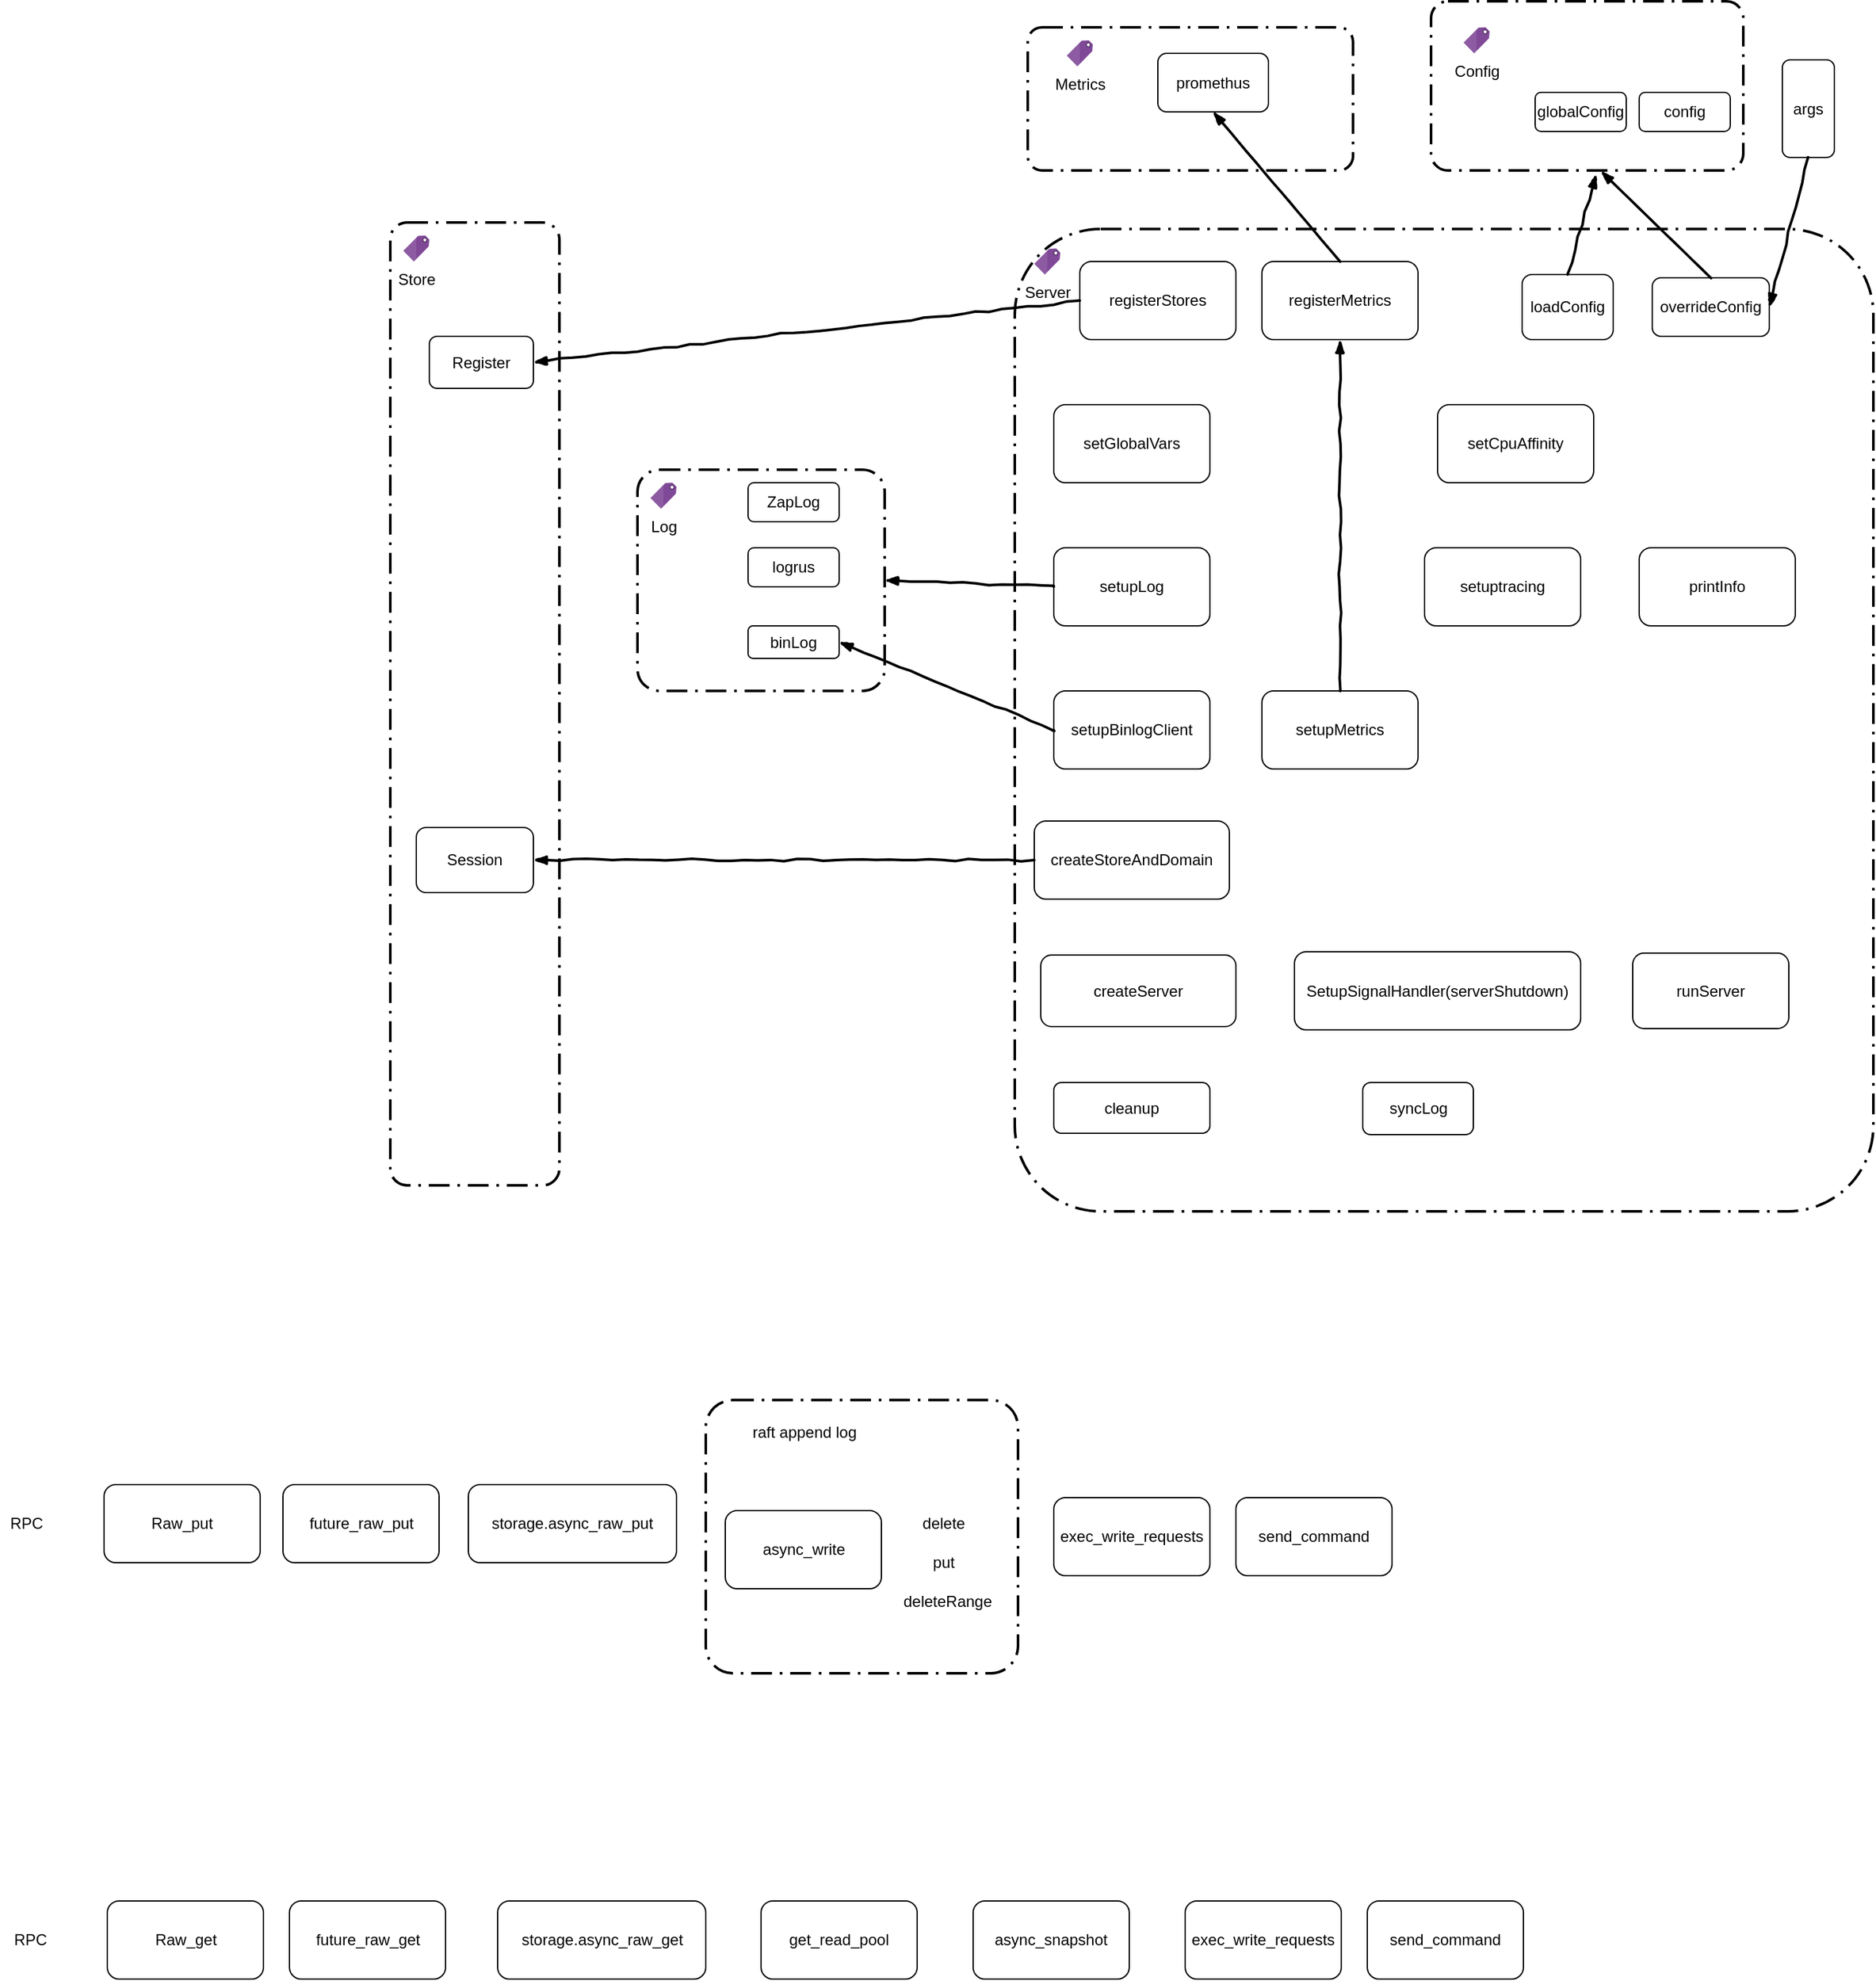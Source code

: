 <mxfile version="12.3.6" type="github" pages="1">
  <diagram id="XhCT36HkYSDXP21U2TD1" name="Page-1">
    <mxGraphModel dx="2506" dy="1994" grid="1" gridSize="10" guides="1" tooltips="1" connect="1" arrows="1" fold="1" page="1" pageScale="1" pageWidth="850" pageHeight="1100" math="0" shadow="0">
      <root>
        <mxCell id="0"/>
        <mxCell id="1" parent="0"/>
        <mxCell id="HmxhT_TRLdTRmaautLTd-18" value="" style="rounded=1;arcSize=10;dashed=1;fillColor=none;gradientColor=none;dashPattern=8 3 1 3;strokeWidth=2;" parent="1" vertex="1">
          <mxGeometry x="60" y="-5" width="660" height="755" as="geometry"/>
        </mxCell>
        <mxCell id="HmxhT_TRLdTRmaautLTd-1" value="registerStores" style="rounded=1;whiteSpace=wrap;html=1;" parent="1" vertex="1">
          <mxGeometry x="110" y="20" width="120" height="60" as="geometry"/>
        </mxCell>
        <mxCell id="HmxhT_TRLdTRmaautLTd-2" value="registerMetrics" style="rounded=1;whiteSpace=wrap;html=1;" parent="1" vertex="1">
          <mxGeometry x="250" y="20" width="120" height="60" as="geometry"/>
        </mxCell>
        <mxCell id="HmxhT_TRLdTRmaautLTd-3" value="loadConfig" style="rounded=1;whiteSpace=wrap;html=1;" parent="1" vertex="1">
          <mxGeometry x="450" y="30" width="70" height="50" as="geometry"/>
        </mxCell>
        <mxCell id="HmxhT_TRLdTRmaautLTd-4" value="overrideConfig" style="rounded=1;whiteSpace=wrap;html=1;" parent="1" vertex="1">
          <mxGeometry x="550" y="32.5" width="90" height="45" as="geometry"/>
        </mxCell>
        <mxCell id="HmxhT_TRLdTRmaautLTd-5" value="setGlobalVars" style="rounded=1;whiteSpace=wrap;html=1;" parent="1" vertex="1">
          <mxGeometry x="90" y="130" width="120" height="60" as="geometry"/>
        </mxCell>
        <mxCell id="HmxhT_TRLdTRmaautLTd-6" value="setCpuAffinity" style="rounded=1;whiteSpace=wrap;html=1;" parent="1" vertex="1">
          <mxGeometry x="385" y="130" width="120" height="60" as="geometry"/>
        </mxCell>
        <mxCell id="HmxhT_TRLdTRmaautLTd-7" value="setupLog" style="rounded=1;whiteSpace=wrap;html=1;" parent="1" vertex="1">
          <mxGeometry x="90" y="240" width="120" height="60" as="geometry"/>
        </mxCell>
        <mxCell id="HmxhT_TRLdTRmaautLTd-8" value="setuptracing" style="rounded=1;whiteSpace=wrap;html=1;" parent="1" vertex="1">
          <mxGeometry x="375" y="240" width="120" height="60" as="geometry"/>
        </mxCell>
        <mxCell id="HmxhT_TRLdTRmaautLTd-9" value="printInfo" style="rounded=1;whiteSpace=wrap;html=1;" parent="1" vertex="1">
          <mxGeometry x="540" y="240" width="120" height="60" as="geometry"/>
        </mxCell>
        <mxCell id="HmxhT_TRLdTRmaautLTd-10" value="setupBinlogClient" style="rounded=1;whiteSpace=wrap;html=1;" parent="1" vertex="1">
          <mxGeometry x="90" y="350" width="120" height="60" as="geometry"/>
        </mxCell>
        <mxCell id="HmxhT_TRLdTRmaautLTd-11" value="setupMetrics" style="rounded=1;whiteSpace=wrap;html=1;" parent="1" vertex="1">
          <mxGeometry x="250" y="350" width="120" height="60" as="geometry"/>
        </mxCell>
        <mxCell id="HmxhT_TRLdTRmaautLTd-12" value="createStoreAndDomain" style="rounded=1;whiteSpace=wrap;html=1;" parent="1" vertex="1">
          <mxGeometry x="75" y="450" width="150" height="60" as="geometry"/>
        </mxCell>
        <mxCell id="HmxhT_TRLdTRmaautLTd-13" value="createServer" style="rounded=1;whiteSpace=wrap;html=1;" parent="1" vertex="1">
          <mxGeometry x="80" y="553" width="150" height="55" as="geometry"/>
        </mxCell>
        <mxCell id="HmxhT_TRLdTRmaautLTd-14" value="SetupSignalHandler(serverShutdown)" style="rounded=1;whiteSpace=wrap;html=1;" parent="1" vertex="1">
          <mxGeometry x="275" y="550.5" width="220" height="60" as="geometry"/>
        </mxCell>
        <mxCell id="HmxhT_TRLdTRmaautLTd-15" value="runServer" style="rounded=1;whiteSpace=wrap;html=1;" parent="1" vertex="1">
          <mxGeometry x="535" y="551.5" width="120" height="58" as="geometry"/>
        </mxCell>
        <mxCell id="HmxhT_TRLdTRmaautLTd-16" value="cleanup" style="rounded=1;whiteSpace=wrap;html=1;" parent="1" vertex="1">
          <mxGeometry x="90" y="651" width="120" height="39" as="geometry"/>
        </mxCell>
        <mxCell id="HmxhT_TRLdTRmaautLTd-17" value="syncLog" style="rounded=1;whiteSpace=wrap;html=1;" parent="1" vertex="1">
          <mxGeometry x="327.5" y="651" width="85" height="40" as="geometry"/>
        </mxCell>
        <mxCell id="HmxhT_TRLdTRmaautLTd-19" value="Server" style="aspect=fixed;html=1;points=[];align=center;image;fontSize=12;image=img/lib/mscae/Tag.svg;" parent="1" vertex="1">
          <mxGeometry x="75" y="10" width="20" height="20" as="geometry"/>
        </mxCell>
        <mxCell id="HmxhT_TRLdTRmaautLTd-27" value="" style="rounded=1;arcSize=10;dashed=1;fillColor=none;gradientColor=none;dashPattern=8 3 1 3;strokeWidth=2;" parent="1" vertex="1">
          <mxGeometry x="-420" y="-10" width="130" height="740" as="geometry"/>
        </mxCell>
        <mxCell id="HmxhT_TRLdTRmaautLTd-28" value="Store" style="aspect=fixed;html=1;points=[];align=center;image;fontSize=12;image=img/lib/mscae/Tag.svg;" parent="1" vertex="1">
          <mxGeometry x="-410" width="20" height="20" as="geometry"/>
        </mxCell>
        <mxCell id="HmxhT_TRLdTRmaautLTd-29" value="Register" style="rounded=1;whiteSpace=wrap;html=1;" parent="1" vertex="1">
          <mxGeometry x="-390" y="77.5" width="80" height="40" as="geometry"/>
        </mxCell>
        <mxCell id="HmxhT_TRLdTRmaautLTd-30" value="" style="rounded=0;comic=1;strokeWidth=2;endArrow=blockThin;html=1;fontFamily=Comic Sans MS;fontStyle=1;exitX=0;exitY=0.5;exitDx=0;exitDy=0;entryX=1;entryY=0.5;entryDx=0;entryDy=0;" parent="1" source="HmxhT_TRLdTRmaautLTd-1" target="HmxhT_TRLdTRmaautLTd-29" edge="1">
          <mxGeometry width="50" height="50" relative="1" as="geometry">
            <mxPoint x="30" y="60" as="sourcePoint"/>
            <mxPoint x="-90" y="60" as="targetPoint"/>
          </mxGeometry>
        </mxCell>
        <mxCell id="HmxhT_TRLdTRmaautLTd-31" value="" style="rounded=1;arcSize=10;dashed=1;fillColor=none;gradientColor=none;dashPattern=8 3 1 3;strokeWidth=2;" parent="1" vertex="1">
          <mxGeometry x="70" y="-160" width="250" height="110" as="geometry"/>
        </mxCell>
        <mxCell id="HmxhT_TRLdTRmaautLTd-32" value="" style="rounded=0;comic=1;strokeWidth=2;endArrow=blockThin;html=1;fontFamily=Comic Sans MS;fontStyle=1;exitX=0.5;exitY=0;exitDx=0;exitDy=0;entryX=0.5;entryY=1;entryDx=0;entryDy=0;" parent="1" source="HmxhT_TRLdTRmaautLTd-2" target="HmxhT_TRLdTRmaautLTd-34" edge="1">
          <mxGeometry width="50" height="50" relative="1" as="geometry">
            <mxPoint x="260" y="15" as="sourcePoint"/>
            <mxPoint x="570" y="-60" as="targetPoint"/>
          </mxGeometry>
        </mxCell>
        <mxCell id="HmxhT_TRLdTRmaautLTd-33" value="Metrics" style="aspect=fixed;html=1;points=[];align=center;image;fontSize=12;image=img/lib/mscae/Tag.svg;" parent="1" vertex="1">
          <mxGeometry x="100" y="-150" width="20" height="20" as="geometry"/>
        </mxCell>
        <mxCell id="HmxhT_TRLdTRmaautLTd-34" value="promethus" style="rounded=1;whiteSpace=wrap;html=1;" parent="1" vertex="1">
          <mxGeometry x="170" y="-140" width="85" height="45" as="geometry"/>
        </mxCell>
        <mxCell id="HmxhT_TRLdTRmaautLTd-35" value="" style="rounded=1;arcSize=10;dashed=1;fillColor=none;gradientColor=none;dashPattern=8 3 1 3;strokeWidth=2;" parent="1" vertex="1">
          <mxGeometry x="380" y="-180" width="240" height="130" as="geometry"/>
        </mxCell>
        <mxCell id="HmxhT_TRLdTRmaautLTd-36" value="Config" style="aspect=fixed;html=1;points=[];align=center;image;fontSize=12;image=img/lib/mscae/Tag.svg;" parent="1" vertex="1">
          <mxGeometry x="405" y="-160" width="20" height="20" as="geometry"/>
        </mxCell>
        <mxCell id="HmxhT_TRLdTRmaautLTd-37" value="globalConfig" style="rounded=1;whiteSpace=wrap;html=1;" parent="1" vertex="1">
          <mxGeometry x="460" y="-110" width="70" height="30" as="geometry"/>
        </mxCell>
        <mxCell id="HmxhT_TRLdTRmaautLTd-39" value="config" style="rounded=1;whiteSpace=wrap;html=1;" parent="1" vertex="1">
          <mxGeometry x="540" y="-110" width="70" height="30" as="geometry"/>
        </mxCell>
        <mxCell id="HmxhT_TRLdTRmaautLTd-44" value="" style="rounded=0;comic=1;strokeWidth=2;endArrow=blockThin;html=1;fontFamily=Comic Sans MS;fontStyle=1;exitX=0.5;exitY=0;exitDx=0;exitDy=0;entryX=0.529;entryY=1.023;entryDx=0;entryDy=0;entryPerimeter=0;" parent="1" source="HmxhT_TRLdTRmaautLTd-3" target="HmxhT_TRLdTRmaautLTd-35" edge="1">
          <mxGeometry width="50" height="50" relative="1" as="geometry">
            <mxPoint x="700" y="-10" as="sourcePoint"/>
            <mxPoint x="750" y="-60" as="targetPoint"/>
          </mxGeometry>
        </mxCell>
        <mxCell id="HmxhT_TRLdTRmaautLTd-45" value="" style="rounded=0;comic=1;strokeWidth=2;endArrow=blockThin;html=1;fontFamily=Comic Sans MS;fontStyle=1;exitX=0.5;exitY=0;exitDx=0;exitDy=0;entryX=0.544;entryY=1.004;entryDx=0;entryDy=0;entryPerimeter=0;" parent="1" source="HmxhT_TRLdTRmaautLTd-4" target="HmxhT_TRLdTRmaautLTd-35" edge="1">
          <mxGeometry width="50" height="50" relative="1" as="geometry">
            <mxPoint x="680" y="-20" as="sourcePoint"/>
            <mxPoint x="730" y="-70" as="targetPoint"/>
          </mxGeometry>
        </mxCell>
        <mxCell id="HmxhT_TRLdTRmaautLTd-47" value="args" style="rounded=1;whiteSpace=wrap;html=1;" parent="1" vertex="1">
          <mxGeometry x="650" y="-135" width="40" height="75" as="geometry"/>
        </mxCell>
        <mxCell id="HmxhT_TRLdTRmaautLTd-48" value="" style="rounded=0;comic=1;strokeWidth=2;endArrow=blockThin;html=1;fontFamily=Comic Sans MS;fontStyle=1;exitX=0.5;exitY=1;exitDx=0;exitDy=0;entryX=1;entryY=0.5;entryDx=0;entryDy=0;" parent="1" source="HmxhT_TRLdTRmaautLTd-47" target="HmxhT_TRLdTRmaautLTd-4" edge="1">
          <mxGeometry width="50" height="50" relative="1" as="geometry">
            <mxPoint x="740" y="-10" as="sourcePoint"/>
            <mxPoint x="790" y="-60" as="targetPoint"/>
          </mxGeometry>
        </mxCell>
        <mxCell id="HmxhT_TRLdTRmaautLTd-49" value="" style="rounded=1;arcSize=10;dashed=1;fillColor=none;gradientColor=none;dashPattern=8 3 1 3;strokeWidth=2;" parent="1" vertex="1">
          <mxGeometry x="-230" y="180" width="190" height="170" as="geometry"/>
        </mxCell>
        <mxCell id="HmxhT_TRLdTRmaautLTd-50" value="Log" style="aspect=fixed;html=1;points=[];align=center;image;fontSize=12;image=img/lib/mscae/Tag.svg;" parent="1" vertex="1">
          <mxGeometry x="-220" y="190" width="20" height="20" as="geometry"/>
        </mxCell>
        <mxCell id="HmxhT_TRLdTRmaautLTd-51" value="ZapLog" style="rounded=1;whiteSpace=wrap;html=1;" parent="1" vertex="1">
          <mxGeometry x="-145" y="190" width="70" height="30" as="geometry"/>
        </mxCell>
        <mxCell id="HmxhT_TRLdTRmaautLTd-52" value="" style="rounded=0;comic=1;strokeWidth=2;endArrow=blockThin;html=1;fontFamily=Comic Sans MS;fontStyle=1;exitX=0;exitY=0.5;exitDx=0;exitDy=0;entryX=1;entryY=0.5;entryDx=0;entryDy=0;" parent="1" source="HmxhT_TRLdTRmaautLTd-7" target="HmxhT_TRLdTRmaautLTd-49" edge="1">
          <mxGeometry width="50" height="50" relative="1" as="geometry">
            <mxPoint x="-80" y="380" as="sourcePoint"/>
            <mxPoint x="-30" y="330" as="targetPoint"/>
          </mxGeometry>
        </mxCell>
        <mxCell id="HmxhT_TRLdTRmaautLTd-53" value="logrus" style="rounded=1;whiteSpace=wrap;html=1;" parent="1" vertex="1">
          <mxGeometry x="-145" y="240" width="70" height="30" as="geometry"/>
        </mxCell>
        <mxCell id="HmxhT_TRLdTRmaautLTd-54" value="binLog" style="rounded=1;whiteSpace=wrap;html=1;" parent="1" vertex="1">
          <mxGeometry x="-145" y="300" width="70" height="25" as="geometry"/>
        </mxCell>
        <mxCell id="HmxhT_TRLdTRmaautLTd-55" value="" style="rounded=0;comic=1;strokeWidth=2;endArrow=blockThin;html=1;fontFamily=Comic Sans MS;fontStyle=1;exitX=0;exitY=0.5;exitDx=0;exitDy=0;entryX=1;entryY=0.5;entryDx=0;entryDy=0;" parent="1" source="HmxhT_TRLdTRmaautLTd-10" target="HmxhT_TRLdTRmaautLTd-54" edge="1">
          <mxGeometry width="50" height="50" relative="1" as="geometry">
            <mxPoint x="-40" y="480" as="sourcePoint"/>
            <mxPoint x="10" y="430" as="targetPoint"/>
          </mxGeometry>
        </mxCell>
        <mxCell id="HmxhT_TRLdTRmaautLTd-56" value="" style="rounded=0;comic=1;strokeWidth=2;endArrow=blockThin;html=1;fontFamily=Comic Sans MS;fontStyle=1;exitX=0.5;exitY=0;exitDx=0;exitDy=0;entryX=0.5;entryY=1;entryDx=0;entryDy=0;" parent="1" source="HmxhT_TRLdTRmaautLTd-11" target="HmxhT_TRLdTRmaautLTd-2" edge="1">
          <mxGeometry width="50" height="50" relative="1" as="geometry">
            <mxPoint x="830" y="250" as="sourcePoint"/>
            <mxPoint x="880" y="200" as="targetPoint"/>
          </mxGeometry>
        </mxCell>
        <mxCell id="HmxhT_TRLdTRmaautLTd-58" value="" style="rounded=0;comic=1;strokeWidth=2;endArrow=blockThin;html=1;fontFamily=Comic Sans MS;fontStyle=1;exitX=0;exitY=0.5;exitDx=0;exitDy=0;entryX=1;entryY=0.5;entryDx=0;entryDy=0;" parent="1" source="HmxhT_TRLdTRmaautLTd-12" target="HmxhT_TRLdTRmaautLTd-59" edge="1">
          <mxGeometry width="50" height="50" relative="1" as="geometry">
            <mxPoint x="-180" y="530" as="sourcePoint"/>
            <mxPoint x="-130" y="480" as="targetPoint"/>
          </mxGeometry>
        </mxCell>
        <mxCell id="HmxhT_TRLdTRmaautLTd-59" value="Session" style="rounded=1;whiteSpace=wrap;html=1;" parent="1" vertex="1">
          <mxGeometry x="-400" y="455" width="90" height="50" as="geometry"/>
        </mxCell>
        <mxCell id="niVNCpxnwx3Cd_EfMshO-1" value="Raw_put" style="rounded=1;whiteSpace=wrap;html=1;" vertex="1" parent="1">
          <mxGeometry x="-640" y="960" width="120" height="60" as="geometry"/>
        </mxCell>
        <mxCell id="niVNCpxnwx3Cd_EfMshO-3" value="RPC" style="text;html=1;align=center;verticalAlign=middle;resizable=0;points=[];;autosize=1;" vertex="1" parent="1">
          <mxGeometry x="-720" y="980" width="40" height="20" as="geometry"/>
        </mxCell>
        <mxCell id="niVNCpxnwx3Cd_EfMshO-4" value="storage.async_raw_put" style="rounded=1;whiteSpace=wrap;html=1;" vertex="1" parent="1">
          <mxGeometry x="-360" y="960" width="160" height="60" as="geometry"/>
        </mxCell>
        <mxCell id="niVNCpxnwx3Cd_EfMshO-6" value="future_raw_put" style="rounded=1;whiteSpace=wrap;html=1;" vertex="1" parent="1">
          <mxGeometry x="-502.5" y="960" width="120" height="60" as="geometry"/>
        </mxCell>
        <mxCell id="niVNCpxnwx3Cd_EfMshO-7" value="async_write" style="rounded=1;whiteSpace=wrap;html=1;" vertex="1" parent="1">
          <mxGeometry x="-162.5" y="980" width="120" height="60" as="geometry"/>
        </mxCell>
        <mxCell id="niVNCpxnwx3Cd_EfMshO-9" value="delete" style="text;html=1;align=center;verticalAlign=middle;resizable=0;points=[];;autosize=1;" vertex="1" parent="1">
          <mxGeometry x="-20" y="980" width="50" height="20" as="geometry"/>
        </mxCell>
        <mxCell id="niVNCpxnwx3Cd_EfMshO-10" value="put" style="text;html=1;align=center;verticalAlign=middle;resizable=0;points=[];;autosize=1;" vertex="1" parent="1">
          <mxGeometry x="-10" y="1010" width="30" height="20" as="geometry"/>
        </mxCell>
        <mxCell id="niVNCpxnwx3Cd_EfMshO-14" value="deleteRange" style="text;html=1;align=center;verticalAlign=middle;resizable=0;points=[];;autosize=1;" vertex="1" parent="1">
          <mxGeometry x="-32.5" y="1040" width="80" height="20" as="geometry"/>
        </mxCell>
        <mxCell id="niVNCpxnwx3Cd_EfMshO-15" value="exec_write_requests" style="rounded=1;whiteSpace=wrap;html=1;" vertex="1" parent="1">
          <mxGeometry x="90" y="970" width="120" height="60" as="geometry"/>
        </mxCell>
        <mxCell id="niVNCpxnwx3Cd_EfMshO-16" value="send_command" style="rounded=1;whiteSpace=wrap;html=1;" vertex="1" parent="1">
          <mxGeometry x="230" y="970" width="120" height="60" as="geometry"/>
        </mxCell>
        <mxCell id="niVNCpxnwx3Cd_EfMshO-17" value="" style="rounded=1;arcSize=10;dashed=1;fillColor=none;gradientColor=none;dashPattern=8 3 1 3;strokeWidth=2;" vertex="1" parent="1">
          <mxGeometry x="-177.5" y="895" width="240" height="210" as="geometry"/>
        </mxCell>
        <mxCell id="niVNCpxnwx3Cd_EfMshO-19" value="raft append log" style="text;html=1;align=center;verticalAlign=middle;resizable=0;points=[];;autosize=1;" vertex="1" parent="1">
          <mxGeometry x="-152.5" y="910" width="100" height="20" as="geometry"/>
        </mxCell>
        <mxCell id="niVNCpxnwx3Cd_EfMshO-21" value="RPC" style="text;html=1;align=center;verticalAlign=middle;resizable=0;points=[];;autosize=1;" vertex="1" parent="1">
          <mxGeometry x="-717.5" y="1300" width="40" height="20" as="geometry"/>
        </mxCell>
        <mxCell id="niVNCpxnwx3Cd_EfMshO-22" value="Raw_get" style="rounded=1;whiteSpace=wrap;html=1;" vertex="1" parent="1">
          <mxGeometry x="-637.5" y="1280" width="120" height="60" as="geometry"/>
        </mxCell>
        <mxCell id="niVNCpxnwx3Cd_EfMshO-23" value="future_raw_get" style="rounded=1;whiteSpace=wrap;html=1;" vertex="1" parent="1">
          <mxGeometry x="-497.5" y="1280" width="120" height="60" as="geometry"/>
        </mxCell>
        <mxCell id="niVNCpxnwx3Cd_EfMshO-24" value="storage.async_raw_get" style="rounded=1;whiteSpace=wrap;html=1;" vertex="1" parent="1">
          <mxGeometry x="-337.5" y="1280" width="160" height="60" as="geometry"/>
        </mxCell>
        <mxCell id="niVNCpxnwx3Cd_EfMshO-25" value="get_read_pool" style="rounded=1;whiteSpace=wrap;html=1;" vertex="1" parent="1">
          <mxGeometry x="-135" y="1280" width="120" height="60" as="geometry"/>
        </mxCell>
        <mxCell id="niVNCpxnwx3Cd_EfMshO-26" value="async_snapshot" style="rounded=1;whiteSpace=wrap;html=1;" vertex="1" parent="1">
          <mxGeometry x="28" y="1280" width="120" height="60" as="geometry"/>
        </mxCell>
        <mxCell id="niVNCpxnwx3Cd_EfMshO-28" value="exec_write_requests" style="rounded=1;whiteSpace=wrap;html=1;" vertex="1" parent="1">
          <mxGeometry x="191" y="1280" width="120" height="60" as="geometry"/>
        </mxCell>
        <mxCell id="niVNCpxnwx3Cd_EfMshO-29" value="send_command" style="rounded=1;whiteSpace=wrap;html=1;" vertex="1" parent="1">
          <mxGeometry x="331" y="1280" width="120" height="60" as="geometry"/>
        </mxCell>
      </root>
    </mxGraphModel>
  </diagram>
</mxfile>
